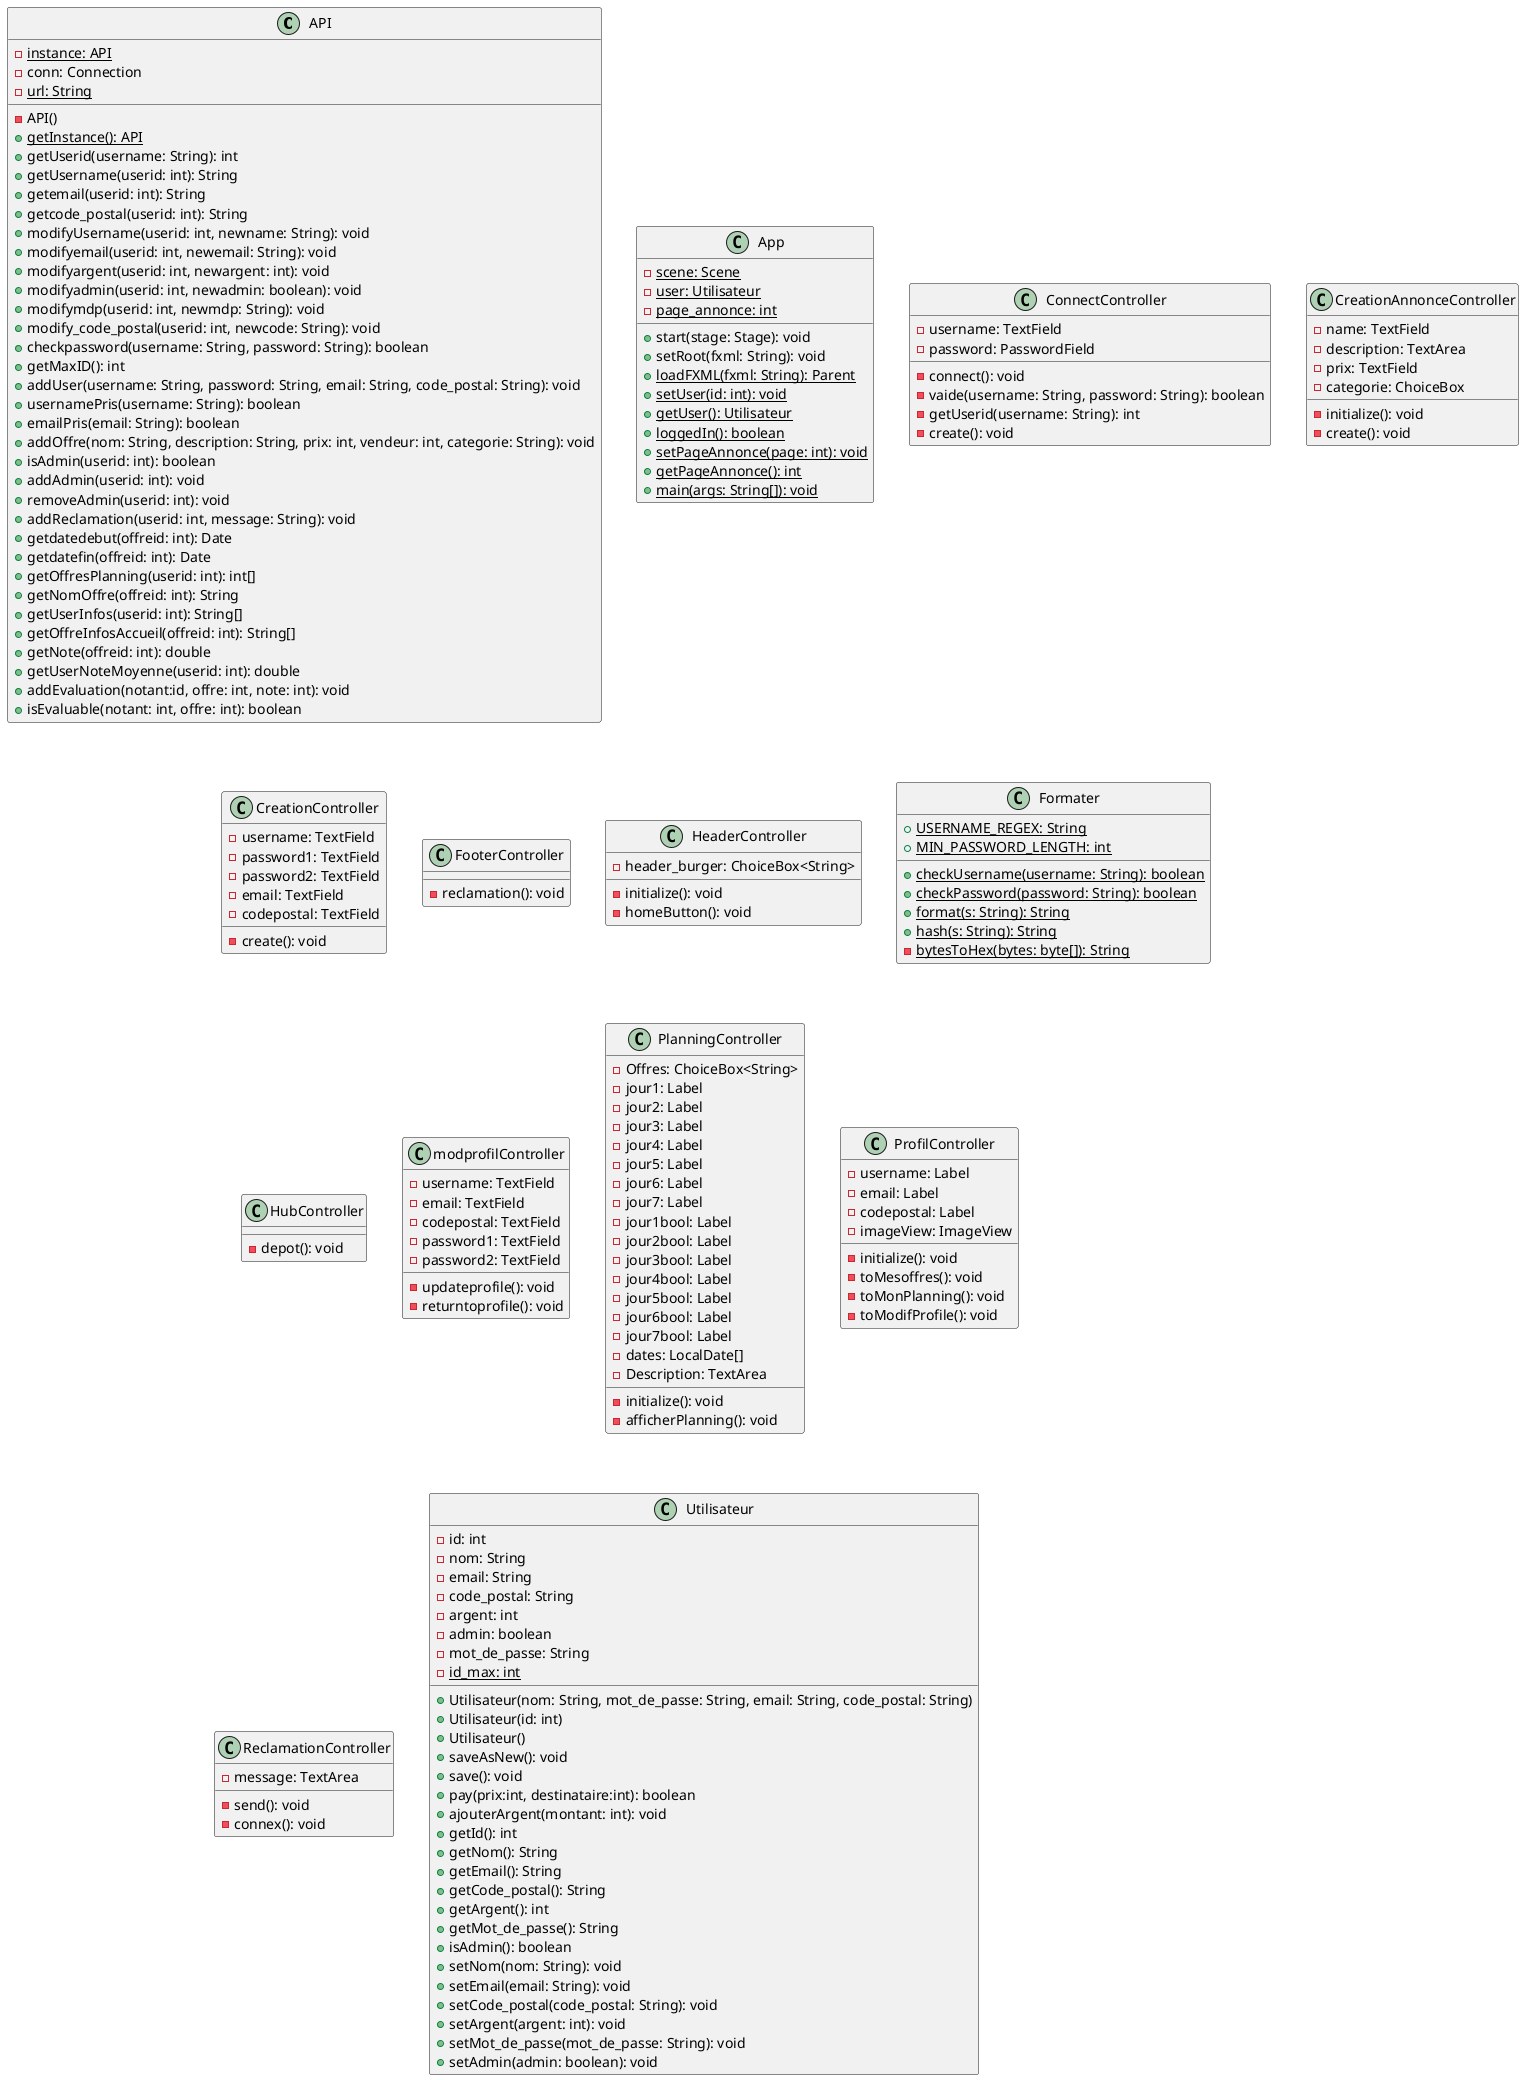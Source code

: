 @startuml "Classes"
class API {
    - {static} instance: API
    - conn: Connection
    - {static} url: String
    - API()
    + {static} getInstance(): API
    + getUserid(username: String): int
    + getUsername(userid: int): String
    + getemail(userid: int): String
    + getcode_postal(userid: int): String
    + modifyUsername(userid: int, newname: String): void
    + modifyemail(userid: int, newemail: String): void
    + modifyargent(userid: int, newargent: int): void
    + modifyadmin(userid: int, newadmin: boolean): void
    + modifymdp(userid: int, newmdp: String): void
    + modify_code_postal(userid: int, newcode: String): void
    + checkpassword(username: String, password: String): boolean
    + getMaxID(): int
    + addUser(username: String, password: String, email: String, code_postal: String): void
    + usernamePris(username: String): boolean
    + emailPris(email: String): boolean
    + addOffre(nom: String, description: String, prix: int, vendeur: int, categorie: String): void
    + isAdmin(userid: int): boolean
    + addAdmin(userid: int): void
    + removeAdmin(userid: int): void
    + addReclamation(userid: int, message: String): void
    + getdatedebut(offreid: int): Date
    + getdatefin(offreid: int): Date
    + getOffresPlanning(userid: int): int[]
    + getNomOffre(offreid: int): String
    + getUserInfos(userid: int): String[]
    + getOffreInfosAccueil(offreid: int): String[]
    + getNote(offreid: int): double
    + getUserNoteMoyenne(userid: int): double
    + addEvaluation(notant:id, offre: int, note: int): void
    + isEvaluable(notant: int, offre: int): boolean
}

class App {
    - {static} scene: Scene
    - {static} user: Utilisateur
    - {static} page_annonce: int
    + start(stage: Stage): void
    + setRoot(fxml: String): void
    + {static} loadFXML(fxml: String): Parent
    + {static} setUser(id: int): void
    + {static} getUser(): Utilisateur
    + {static} loggedIn(): boolean
    + {static} setPageAnnonce(page: int): void
    + {static} getPageAnnonce(): int
    + {static} main(args: String[]): void
}

class ConnectController {
    - username: TextField
    - password: PasswordField
    - connect(): void
    - vaide(username: String, password: String): boolean
    - getUserid(username: String): int
    - create(): void
}

class CreationAnnonceController {
    - name: TextField
    - description: TextArea
    - prix: TextField
    - categorie: ChoiceBox
    - initialize(): void
    - create(): void
}

class CreationController {
    - username: TextField
    - password1: TextField
    - password2: TextField
    - email: TextField
    - codepostal: TextField
    - create(): void
}

class FooterController {
    - reclamation(): void
}

class HeaderController {
    - header_burger: ChoiceBox<String>
    - initialize(): void
    - homeButton(): void
}

class Formater {
    + {static} USERNAME_REGEX: String
    + {static} MIN_PASSWORD_LENGTH: int
    + {static} checkUsername(username: String): boolean
    + {static} checkPassword(password: String): boolean
    + {static} format(s: String): String
    + {static} hash(s: String): String
    - {static} bytesToHex(bytes: byte[]): String
}

class HubController {
    - depot(): void
}

class modprofilController {
    - username: TextField
    - email: TextField
    - codepostal: TextField
    - password1: TextField
    - password2: TextField
    - updateprofile(): void
    - returntoprofile(): void
}

class PlanningController {
    - Offres: ChoiceBox<String>
    - jour1: Label
    - jour2: Label
    - jour3: Label
    - jour4: Label
    - jour5: Label
    - jour6: Label
    - jour7: Label
    - jour1bool: Label
    - jour2bool: Label
    - jour3bool: Label
    - jour4bool: Label
    - jour5bool: Label
    - jour6bool: Label
    - jour7bool: Label
    - dates: LocalDate[]
    - initialize(): void
    - Description: TextArea
    - afficherPlanning(): void
}

class ProfilController {
    - username: Label
    - email: Label
    - codepostal: Label
    - imageView: ImageView
    - initialize(): void
    - toMesoffres(): void
    - toMonPlanning(): void
    - toModifProfile(): void
}

class ReclamationController {
    - message: TextArea
    - send(): void
    - connex(): void
}

class Utilisateur {
    - id: int
    - nom: String
    - email: String
    - code_postal: String
    - argent: int
    - admin: boolean
    - mot_de_passe: String
    - {static} id_max: int
    + Utilisateur(nom: String, mot_de_passe: String, email: String, code_postal: String)
    + Utilisateur(id: int)
    + Utilisateur()
    + saveAsNew(): void
    + save(): void
    + pay(prix:int, destinataire:int): boolean
    + ajouterArgent(montant: int): void
    + getId(): int
    + getNom(): String
    + getEmail(): String
    + getCode_postal(): String
    + getArgent(): int
    + getMot_de_passe(): String
    + isAdmin(): boolean
    + setNom(nom: String): void
    + setEmail(email: String): void
    + setCode_postal(code_postal: String): void
    + setArgent(argent: int): void
    + setMot_de_passe(mot_de_passe: String): void
    + setAdmin(admin: boolean): void

}
@enduml
